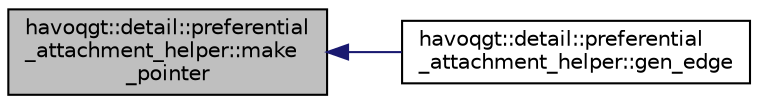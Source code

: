 digraph "havoqgt::detail::preferential_attachment_helper::make_pointer"
{
  edge [fontname="Helvetica",fontsize="10",labelfontname="Helvetica",labelfontsize="10"];
  node [fontname="Helvetica",fontsize="10",shape=record];
  rankdir="LR";
  Node1 [label="havoqgt::detail::preferential\l_attachment_helper::make\l_pointer",height=0.2,width=0.4,color="black", fillcolor="grey75", style="filled", fontcolor="black"];
  Node1 -> Node2 [dir="back",color="midnightblue",fontsize="10",style="solid",fontname="Helvetica"];
  Node2 [label="havoqgt::detail::preferential\l_attachment_helper::gen_edge",height=0.2,width=0.4,color="black", fillcolor="white", style="filled",URL="$classhavoqgt_1_1detail_1_1preferential__attachment__helper.html#ac54ce0f9e3eadc678d4b1f683d2d1f2e"];
}
